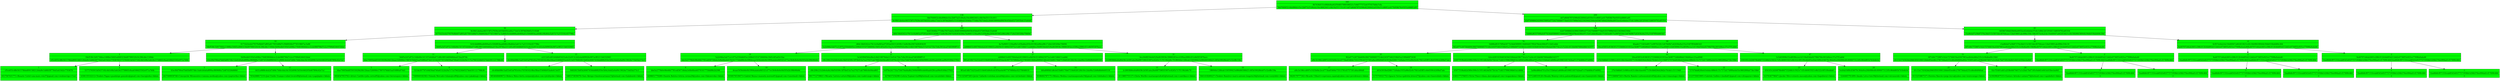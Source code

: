digraph G{ 
node[shape="record"] 
node0xc000091808[style="filled"; fillcolor="green" color="black"; label="{345 | 9b7436d151e06bfe8ad42f50d837889398521c7e8d777572eb7f7457bfda7c6a | 3bb704f452c44e896dce5ec2b873a51d9a4a10ec8062441cc0b19a551131c011dd7a8646787d399e8226f442a0350e51e8681ae417b958b76e93f1fa48681a05}"];
node0xc000091788[style="filled"; fillcolor="green" color="black"; label="{136 | 3bb704f452c44e896dce5ec2b873a51d9a4a10ec8062441cc0b19a551131c011 | 9e30b1abebac8431587a7929ecbf33bf2f2ca44a17edc5c3978d2fb65c5145d89eb53046bc77168a7927ebd2a364818990bbf9459c65bbd5272055bdc23afeb8}"];
node0xc000091688[style="filled"; fillcolor="green" color="black"; label="{36 | 9e30b1abebac8431587a7929ecbf33bf2f2ca44a17edc5c3978d2fb65c5145d8 | 0171b22eeb27937fe8b647a893a817001b88d7e39d692fdcf774519667ac3a860c9c4dd888adb069ad1e5f44f83baa6fd8ce9bd6da5a615c7a215316c457796e}"];
node0xc000091488[style="filled"; fillcolor="green" color="black"; label="{10 | 0171b22eeb27937fe8b647a893a817001b88d7e39d692fdcf774519667ac3a86 | 18ef538c1b9174fdea1488be54fd5edf48323bbf07990320c9c296cdbc1169de3b09edb0195b5e698a1764839044dcec2cde9f6f796d7e2a1f789b8246452bbd}"];
node0xc000091088[style="filled"; fillcolor="green" color="black"; label="{3 | 18ef538c1b9174fdea1488be54fd5edf48323bbf07990320c9c296cdbc1169de | cf5ce655c4ffe561578bbdf09158f2126da9e1dd6b5877feb5a410d2e779387855773765915d5437182c4b3c8fa3afe24c5758663c8aab548d25502e971a740b}"];
node0xc00020e348[style="filled"; fillcolor="green" color="black"; label="{1 | cf5ce655c4ffe561578bbdf09158f2126da9e1dd6b5877feb5a410d2e7793878 | |6517567431771+Rosario Curiel+ana-mara.vela37@gmail.com+wudonevigu+User|}"];
node0xc000091088->node0xc00020e348;
node0xc00020e588[style="filled"; fillcolor="green" color="black"; label="{2 | 55773765915d5437182c4b3c8fa3afe24c5758663c8aab548d25502e971a740b | |3258135532212+Teodoro Pagan+guadalupe.gonzales@gmail.com+bacegizoba+Admin|}"];
node0xc000091088->node0xc00020e588;
node0xc000091488->node0xc000091088;
node0xc0000910c8[style="filled"; fillcolor="green" color="black"; label="{7 | 3b09edb0195b5e698a1764839044dcec2cde9f6f796d7e2a1f789b8246452bbd | 43ecf0d790ed7bfd5bf957dbc1da6cb0a6a8f99acf8096f6a72d87d328d8ff404431a98f8c4eb2d7d08c744bc4da34c502d09fc5d18c646205b467894c62e7a1}"];
node0xc00020e608[style="filled"; fillcolor="green" color="black"; label="{3 | 43ecf0d790ed7bfd5bf957dbc1da6cb0a6a8f99acf8096f6a72d87d328d8ff40 | |2437499939748+Concepción Miramontes+ramona.medina@yahoo.com+juqetaviba+Admin|}"];
node0xc0000910c8->node0xc00020e608;
node0xc00020e8c8[style="filled"; fillcolor="green" color="black"; label="{4 | 4431a98f8c4eb2d7d08c744bc4da34c502d09fc5d18c646205b467894c62e7a1 | |7654288817219+José Emilio Ocampo+rafael.lovato49@hotmail.com+yagejiqahe+Admin|}"];
node0xc0000910c8->node0xc00020e8c8;
node0xc000091488->node0xc0000910c8;
node0xc000091688->node0xc000091488;
node0xc0000914c8[style="filled"; fillcolor="green" color="black"; label="{26 | 0c9c4dd888adb069ad1e5f44f83baa6fd8ce9bd6da5a615c7a215316c457796e | 344f5a5d7a972c144b49e141167efefdfa671df6c0f01b669d6bbad15ba2974ba2212d5cd91b0d8d05425a4e22e913c2d2edaf4f9926e997acf85211b6332945}"];
node0xc000091108[style="filled"; fillcolor="green" color="black"; label="{11 | 344f5a5d7a972c144b49e141167efefdfa671df6c0f01b669d6bbad15ba2974b | 6fae700f3bddf35033029b20b12baac526090e17897478dbf3aaf16f80a974d1321bb307767e94f39ad740a65322b29a7c7ca7943224b6527deb591121798b36}"];
node0xc00020e9c8[style="filled"; fillcolor="green" color="black"; label="{5 | 6fae700f3bddf35033029b20b12baac526090e17897478dbf3aaf16f80a974d1 | |6934547953762+Arturo Castillo+julia.correa95@yahoo.com+berozuquxu+Admin|}"];
node0xc000091108->node0xc00020e9c8;
node0xc00020ed48[style="filled"; fillcolor="green" color="black"; label="{6 | 321bb307767e94f39ad740a65322b29a7c7ca7943224b6527deb591121798b36 | |7369949182582+Yolanda Mercado+lolamojica90@yahoo.com+jakakinaje+Admin|}"];
node0xc000091108->node0xc00020ed48;
node0xc0000914c8->node0xc000091108;
node0xc000091148[style="filled"; fillcolor="green" color="black"; label="{15 | a2212d5cd91b0d8d05425a4e22e913c2d2edaf4f9926e997acf85211b6332945 | c6c40bb086c5ad53e63af783c0ca70558162c8ba5fbae55406b91ba4e613ef378482f415b85b2606745f4dd8f82f50e5b9a3ebd2a0a09c19024e716d5fa573c3}"];
node0xc00020f088[style="filled"; fillcolor="green" color="black"; label="{7 | c6c40bb086c5ad53e63af783c0ca70558162c8ba5fbae55406b91ba4e613ef37 | |9854648469672+Rebeca Mata+berta.enrquez@yahoo.com+jotufuyuhe+Admin|}"];
node0xc000091148->node0xc00020f088;
node0xc00020f448[style="filled"; fillcolor="green" color="black"; label="{8 | 8482f415b85b2606745f4dd8f82f50e5b9a3ebd2a0a09c19024e716d5fa573c3 | |1685373839478+Sara Abrego+timoteocarranza15@hotmail.com+halabozele+Admin|}"];
node0xc000091148->node0xc00020f448;
node0xc0000914c8->node0xc000091148;
node0xc000091688->node0xc0000914c8;
node0xc000091788->node0xc000091688;
node0xc0000916c8[style="filled"; fillcolor="green" color="black"; label="{100 | 9eb53046bc77168a7927ebd2a364818990bbf9459c65bbd5272055bdc23afeb8 | d64c34b0242ce79c1ec0a065acf7293a43631245f0c13a0b38e2947d28283b594a7fa9691123faaf0e1ef3fadba205b301962a96ea98c17a9a528320be7f4694}"];
node0xc000091508[style="filled"; fillcolor="green" color="black"; label="{42 | d64c34b0242ce79c1ec0a065acf7293a43631245f0c13a0b38e2947d28283b59 | 5a2e04ba3ab71a1c075a550ddb95ec249b431f147266694e18d5c4f3a45e1faa3a3d5f94f564a9be2c8d218879dda515ef1dc72bc7e8a391dead7d65f90ff7c5}"];
node0xc000091188[style="filled"; fillcolor="green" color="black"; label="{19 | 5a2e04ba3ab71a1c075a550ddb95ec249b431f147266694e18d5c4f3a45e1faa | bbe5e2779b0e98e66b7781edf36734bda3efbd4ba4d576161775fddf8b2b29f6deaae5456eb6e0b1f994ada6a06f1f21d77ee3fe8e8e6ef4d5f5d2b3f8b96b8d}"];
node0xc00020f648[style="filled"; fillcolor="green" color="black"; label="{9 | bbe5e2779b0e98e66b7781edf36734bda3efbd4ba4d576161775fddf8b2b29f6 | |4298651779288+Daniela Batista+leticia.corona29@yahoo.com+fukuweveka+Admin|}"];
node0xc000091188->node0xc00020f648;
node0xc00020fcc8[style="filled"; fillcolor="green" color="black"; label="{10 | deaae5456eb6e0b1f994ada6a06f1f21d77ee3fe8e8e6ef4d5f5d2b3f8b96b8d | |8358576539473+Gabriel Reyna+manuela.moreno01@gmail.com+tuxorimali+Admin|}"];
node0xc000091188->node0xc00020fcc8;
node0xc000091508->node0xc000091188;
node0xc0000911c8[style="filled"; fillcolor="green" color="black"; label="{23 | 3a3d5f94f564a9be2c8d218879dda515ef1dc72bc7e8a391dead7d65f90ff7c5 | cf6c208c21b2b6e4a8a34bf54509c1ff7fb453a7ea37027cab7960c6e04ea8653c876e241735a754479ad4a8b2560b0989cede60aafef28caa99e9169dc57922}"];
node0xc00029c388[style="filled"; fillcolor="green" color="black"; label="{11 | cf6c208c21b2b6e4a8a34bf54509c1ff7fb453a7ea37027cab7960c6e04ea865 | |8917712739821+Micaela Carrera+arturo30@yahoo.com+xadevuxaje+Admin|}"];
node0xc0000911c8->node0xc00029c388;
node0xc00029c8c8[style="filled"; fillcolor="green" color="black"; label="{12 | 3c876e241735a754479ad4a8b2560b0989cede60aafef28caa99e9169dc57922 | |4278637254298+Leticia Espinal+luz08@hotmail.com+xecatefabi+Admin|}"];
node0xc0000911c8->node0xc00029c8c8;
node0xc000091508->node0xc0000911c8;
node0xc0000916c8->node0xc000091508;
node0xc000091548[style="filled"; fillcolor="green" color="black"; label="{58 | 4a7fa9691123faaf0e1ef3fadba205b301962a96ea98c17a9a528320be7f4694 | ed088d53c695760e6ab26109603ca0bf3fcf21489d25975a1ed61548d11eab8d6ea364ff256e6d529a0639936c39880283eec43f9aa289fc451e8d5f5307bace}"];
node0xc000091208[style="filled"; fillcolor="green" color="black"; label="{27 | ed088d53c695760e6ab26109603ca0bf3fcf21489d25975a1ed61548d11eab8d | f85a414fb71b252ed5510b003d9e0ceb3f54ae4e9077470f84fac02378048019fd0a89f0fd1d8cb455b80170b67536d028126b18cc2da98a52bf8d8b8449533f}"];
node0xc00029cdc8[style="filled"; fillcolor="green" color="black"; label="{13 | f85a414fb71b252ed5510b003d9e0ceb3f54ae4e9077470f84fac02378048019 | |7731325497283+Javier Gallardo+esteban.mesa04@yahoo.com+niviwehale+Admin|}"];
node0xc000091208->node0xc00029cdc8;
node0xc00029d288[style="filled"; fillcolor="green" color="black"; label="{14 | fd0a89f0fd1d8cb455b80170b67536d028126b18cc2da98a52bf8d8b8449533f | |9198492787175+Mónica Medina+marianaquezada19@gmail.com+lolehabuci+Admin|}"];
node0xc000091208->node0xc00029d288;
node0xc000091548->node0xc000091208;
node0xc000091248[style="filled"; fillcolor="green" color="black"; label="{31 | 6ea364ff256e6d529a0639936c39880283eec43f9aa289fc451e8d5f5307bace | 2c2893fb8ea0a80d38c2d381aba28a0f875985f1997ec6245c7c7f119b2d6c791ff6944e128feafc330599423ef86d66588d21c8f5b5992f8eb07e32effb158a}"];
node0xc00029d708[style="filled"; fillcolor="green" color="black"; label="{15 | 2c2893fb8ea0a80d38c2d381aba28a0f875985f1997ec6245c7c7f119b2d6c79 | |4113885755137+Gloria Murillo+marianoperalta62@hotmail.com+cozetikaco+Admin|}"];
node0xc000091248->node0xc00029d708;
node0xc00029db48[style="filled"; fillcolor="green" color="black"; label="{16 | 1ff6944e128feafc330599423ef86d66588d21c8f5b5992f8eb07e32effb158a | |5641418269227+Teodoro Ramírez+marco-antonio.longoria34@hotmail.com+seziyibile+Admin|}"];
node0xc000091248->node0xc00029db48;
node0xc000091548->node0xc000091248;
node0xc0000916c8->node0xc000091548;
node0xc000091788->node0xc0000916c8;
node0xc000091808->node0xc000091788;
node0xc0000917c8[style="filled"; fillcolor="green" color="black"; label="{209 | dd7a8646787d399e8226f442a0350e51e8681ae417b958b76e93f1fa48681a05 | b2d7309884242994358f92d7724274f480773bd535579f9bf3d223029442304e0d5867d9dd20b0ba4955ee42e6debe37e4c1d94c2d12f16411b8059792a85354}"];
node0xc000091708[style="filled"; fillcolor="green" color="black"; label="{164 | b2d7309884242994358f92d7724274f480773bd535579f9bf3d223029442304e | 1b686af63570f9afc877b34dd58909118d60d457f92d78eeb384e97c1b41a4de4faade171443ed917ce997b520c1d478d9b7a42436a9a235a316f7ff56d663d3}"];
node0xc000091588[style="filled"; fillcolor="green" color="black"; label="{74 | 1b686af63570f9afc877b34dd58909118d60d457f92d78eeb384e97c1b41a4de | f62a077e2673bb609c0847569f485751db2245f75462558b05a2189b60f72436b2ecd2831630d03459d326bdab59b77dca1e7a2dcc612bbf467684dd8d142577}"];
node0xc000091288[style="filled"; fillcolor="green" color="black"; label="{35 | f62a077e2673bb609c0847569f485751db2245f75462558b05a2189b60f72436 | af4c3e186ccd097e1025b0bc2ecd773ba65464e73513781d5757301a8acd90d9d054391fbef288171b9aba1935a96ef2e9c70b1ed5ff51e8e6509cb249bd7abc}"];
node0xc00029df48[style="filled"; fillcolor="green" color="black"; label="{17 | af4c3e186ccd097e1025b0bc2ecd773ba65464e73513781d5757301a8acd90d9 | |9429179777262+Ricardo Ulibarri+esperanza.zapata@yahoo.com+pevedewaro+Admin|}"];
node0xc000091288->node0xc00029df48;
node0xc0004fd4c8[style="filled"; fillcolor="green" color="black"; label="{18 | d054391fbef288171b9aba1935a96ef2e9c70b1ed5ff51e8e6509cb249bd7abc | |1175759321752+Ignacio Serna+gabriela.briseo27@yahoo.com+basesufadu+Admin|}"];
node0xc000091288->node0xc0004fd4c8;
node0xc000091588->node0xc000091288;
node0xc0000912c8[style="filled"; fillcolor="green" color="black"; label="{39 | b2ecd2831630d03459d326bdab59b77dca1e7a2dcc612bbf467684dd8d142577 | 65977f1f8afd2d380e500e3c1951d624d5b75b1dc71d415799639fb81fa1d0043a98ed86ed7f1a35e155b6ab1a66f6ea810983185742bad7c374d484c07e6992}"];
node0xc000020088[style="filled"; fillcolor="green" color="black"; label="{19 | 65977f1f8afd2d380e500e3c1951d624d5b75b1dc71d415799639fb81fa1d004 | |4365177376655+Víctor Ponce+diana.alarcn@gmail.com+wugazukoxa+Admin|}"];
node0xc0000912c8->node0xc000020088;
node0xc000020cc8[style="filled"; fillcolor="green" color="black"; label="{20 | 3a98ed86ed7f1a35e155b6ab1a66f6ea810983185742bad7c374d484c07e6992 | |7271248319126+Rosalia Monroy+olivia.palomo82@gmail.com+hameyirofo+Admin|}"];
node0xc0000912c8->node0xc000020cc8;
node0xc000091588->node0xc0000912c8;
node0xc000091708->node0xc000091588;
node0xc0000915c8[style="filled"; fillcolor="green" color="black"; label="{90 | 4faade171443ed917ce997b520c1d478d9b7a42436a9a235a316f7ff56d663d3 | 20ea45855c81863f127256684241832ae3b98772d6b88dd156b84aec23aa49481e5d45f09fe55ed85f9ecea1d110bd54da92798d70bc001bf4eec37a37f1ab0d}"];
node0xc000091308[style="filled"; fillcolor="green" color="black"; label="{43 | 20ea45855c81863f127256684241832ae3b98772d6b88dd156b84aec23aa4948 | 27b19d6b613c080cec631cfdec4aee6477c50c8b829eb28d2e70cbb1c51119d972747bbd626beb3ebdac488e0c15c7572d17d9f9aebd1bc980289fab73bc18b6}"];
node0xc000021888[style="filled"; fillcolor="green" color="black"; label="{21 | 27b19d6b613c080cec631cfdec4aee6477c50c8b829eb28d2e70cbb1c51119d9 | |7771566947243+Martín Ramón+carlosmontalvo05@yahoo.com+ronacatagu+Admin|}"];
node0xc000091308->node0xc000021888;
node0xc00051e408[style="filled"; fillcolor="green" color="black"; label="{22 | 72747bbd626beb3ebdac488e0c15c7572d17d9f9aebd1bc980289fab73bc18b6 | |2123735653995+Gabriela Guillen+claudia61@gmail.com+zituqayexe+Admin|}"];
node0xc000091308->node0xc00051e408;
node0xc0000915c8->node0xc000091308;
node0xc000091348[style="filled"; fillcolor="green" color="black"; label="{47 | 1e5d45f09fe55ed85f9ecea1d110bd54da92798d70bc001bf4eec37a37f1ab0d | 456183c2d26878b484733246b3c5923c7cf5c460035f21e8b322c0f51f0edbb85ea9ab34f8cd34679c36da0ea26b088ed0cf690073123f5c86ddf65b7b5b4b5d}"];
node0xc00051ee88[style="filled"; fillcolor="green" color="black"; label="{23 | 456183c2d26878b484733246b3c5923c7cf5c460035f21e8b322c0f51f0edbb8 | |3237636778647+Jacobo Olivo+ernesto.macas@yahoo.com+bapoliwexi+Admin|}"];
node0xc000091348->node0xc00051ee88;
node0xc00051f8c8[style="filled"; fillcolor="green" color="black"; label="{24 | 5ea9ab34f8cd34679c36da0ea26b088ed0cf690073123f5c86ddf65b7b5b4b5d | |5244465791499+Amalia Leiva+luis39@hotmail.com+wicuzacedo+Admin|}"];
node0xc000091348->node0xc00051f8c8;
node0xc0000915c8->node0xc000091348;
node0xc000091708->node0xc0000915c8;
node0xc0000917c8->node0xc000091708;
node0xc000091748[style="filled"; fillcolor="green" color="black"; label="{45 | 0d5867d9dd20b0ba4955ee42e6debe37e4c1d94c2d12f16411b8059792a85354 | c3ad8ebd7a5fb87370a3bb513c5815decf4764eaec12bd19891abc896e356c186c957ee4a2cbc10e60047a462453621e20c56b98438944b39db010bdd4f4c264}"];
node0xc000091608[style="filled"; fillcolor="green" color="black"; label="{49 | c3ad8ebd7a5fb87370a3bb513c5815decf4764eaec12bd19891abc896e356c18 | 6f7cb9c772987e1b2e72744619ac6367983aa4fe4ed46a535c2c0bdba69c19b98a40707cb6ab2601e288c012fc6dd95d212dd2e0736f55e925ce77698a0ada46}"];
node0xc000091388[style="filled"; fillcolor="green" color="black"; label="{51 | 6f7cb9c772987e1b2e72744619ac6367983aa4fe4ed46a535c2c0bdba69c19b9 | d1c13e17d342bb20663f50100612fdde85eed6c27f6756da4255cd6ed0d949a492e7f3491afd1a2f3fb44674657a1e2fafc7bd7185c9a8d1e641dc03becba9d1}"];
node0xc000090508[style="filled"; fillcolor="green" color="black"; label="{25 | d1c13e17d342bb20663f50100612fdde85eed6c27f6756da4255cd6ed0d949a4 | |6115255867537+Dorotea Rascón+jorge.leyva@yahoo.com+wurecozugo+Admin|}"];
node0xc000091388->node0xc000090508;
node0xc000090ec8[style="filled"; fillcolor="green" color="black"; label="{26 | 92e7f3491afd1a2f3fb44674657a1e2fafc7bd7185c9a8d1e641dc03becba9d1 | |5239298267533+Gustavo Arreola+carmen73@hotmail.com+vapubofuri+Admin|}"];
node0xc000091388->node0xc000090ec8;
node0xc000091608->node0xc000091388;
node0xc0000913c8[style="filled"; fillcolor="green" color="black"; label="{-2 | 8a40707cb6ab2601e288c012fc6dd95d212dd2e0736f55e925ce77698a0ada46 | 1bad6b8cf97131fceab8543e81f7757195fbb1d36b376ee994ad1cf17699c4641bad6b8cf97131fceab8543e81f7757195fbb1d36b376ee994ad1cf17699c464}"];
node0xc000090f08[style="filled"; fillcolor="green" color="black"; label="{-1 | 1bad6b8cf97131fceab8543e81f7757195fbb1d36b376ee994ad1cf17699c464 | -1}"];
node0xc0000913c8->node0xc000090f08;
node0xc000090f48[style="filled"; fillcolor="green" color="black"; label="{-1 | 1bad6b8cf97131fceab8543e81f7757195fbb1d36b376ee994ad1cf17699c464 | -1}"];
node0xc0000913c8->node0xc000090f48;
node0xc000091608->node0xc0000913c8;
node0xc000091748->node0xc000091608;
node0xc000091648[style="filled"; fillcolor="green" color="black"; label="{-4 | 6c957ee4a2cbc10e60047a462453621e20c56b98438944b39db010bdd4f4c264 | 8a40707cb6ab2601e288c012fc6dd95d212dd2e0736f55e925ce77698a0ada468a40707cb6ab2601e288c012fc6dd95d212dd2e0736f55e925ce77698a0ada46}"];
node0xc000091408[style="filled"; fillcolor="green" color="black"; label="{-2 | 8a40707cb6ab2601e288c012fc6dd95d212dd2e0736f55e925ce77698a0ada46 | 1bad6b8cf97131fceab8543e81f7757195fbb1d36b376ee994ad1cf17699c4641bad6b8cf97131fceab8543e81f7757195fbb1d36b376ee994ad1cf17699c464}"];
node0xc000090f88[style="filled"; fillcolor="green" color="black"; label="{-1 | 1bad6b8cf97131fceab8543e81f7757195fbb1d36b376ee994ad1cf17699c464 | -1}"];
node0xc000091408->node0xc000090f88;
node0xc000090fc8[style="filled"; fillcolor="green" color="black"; label="{-1 | 1bad6b8cf97131fceab8543e81f7757195fbb1d36b376ee994ad1cf17699c464 | -1}"];
node0xc000091408->node0xc000090fc8;
node0xc000091648->node0xc000091408;
node0xc000091448[style="filled"; fillcolor="green" color="black"; label="{-2 | 8a40707cb6ab2601e288c012fc6dd95d212dd2e0736f55e925ce77698a0ada46 | 1bad6b8cf97131fceab8543e81f7757195fbb1d36b376ee994ad1cf17699c4641bad6b8cf97131fceab8543e81f7757195fbb1d36b376ee994ad1cf17699c464}"];
node0xc000091008[style="filled"; fillcolor="green" color="black"; label="{-1 | 1bad6b8cf97131fceab8543e81f7757195fbb1d36b376ee994ad1cf17699c464 | -1}"];
node0xc000091448->node0xc000091008;
node0xc000091048[style="filled"; fillcolor="green" color="black"; label="{-1 | 1bad6b8cf97131fceab8543e81f7757195fbb1d36b376ee994ad1cf17699c464 | -1}"];
node0xc000091448->node0xc000091048;
node0xc000091648->node0xc000091448;
node0xc000091748->node0xc000091648;
node0xc0000917c8->node0xc000091748;
node0xc000091808->node0xc0000917c8;
}